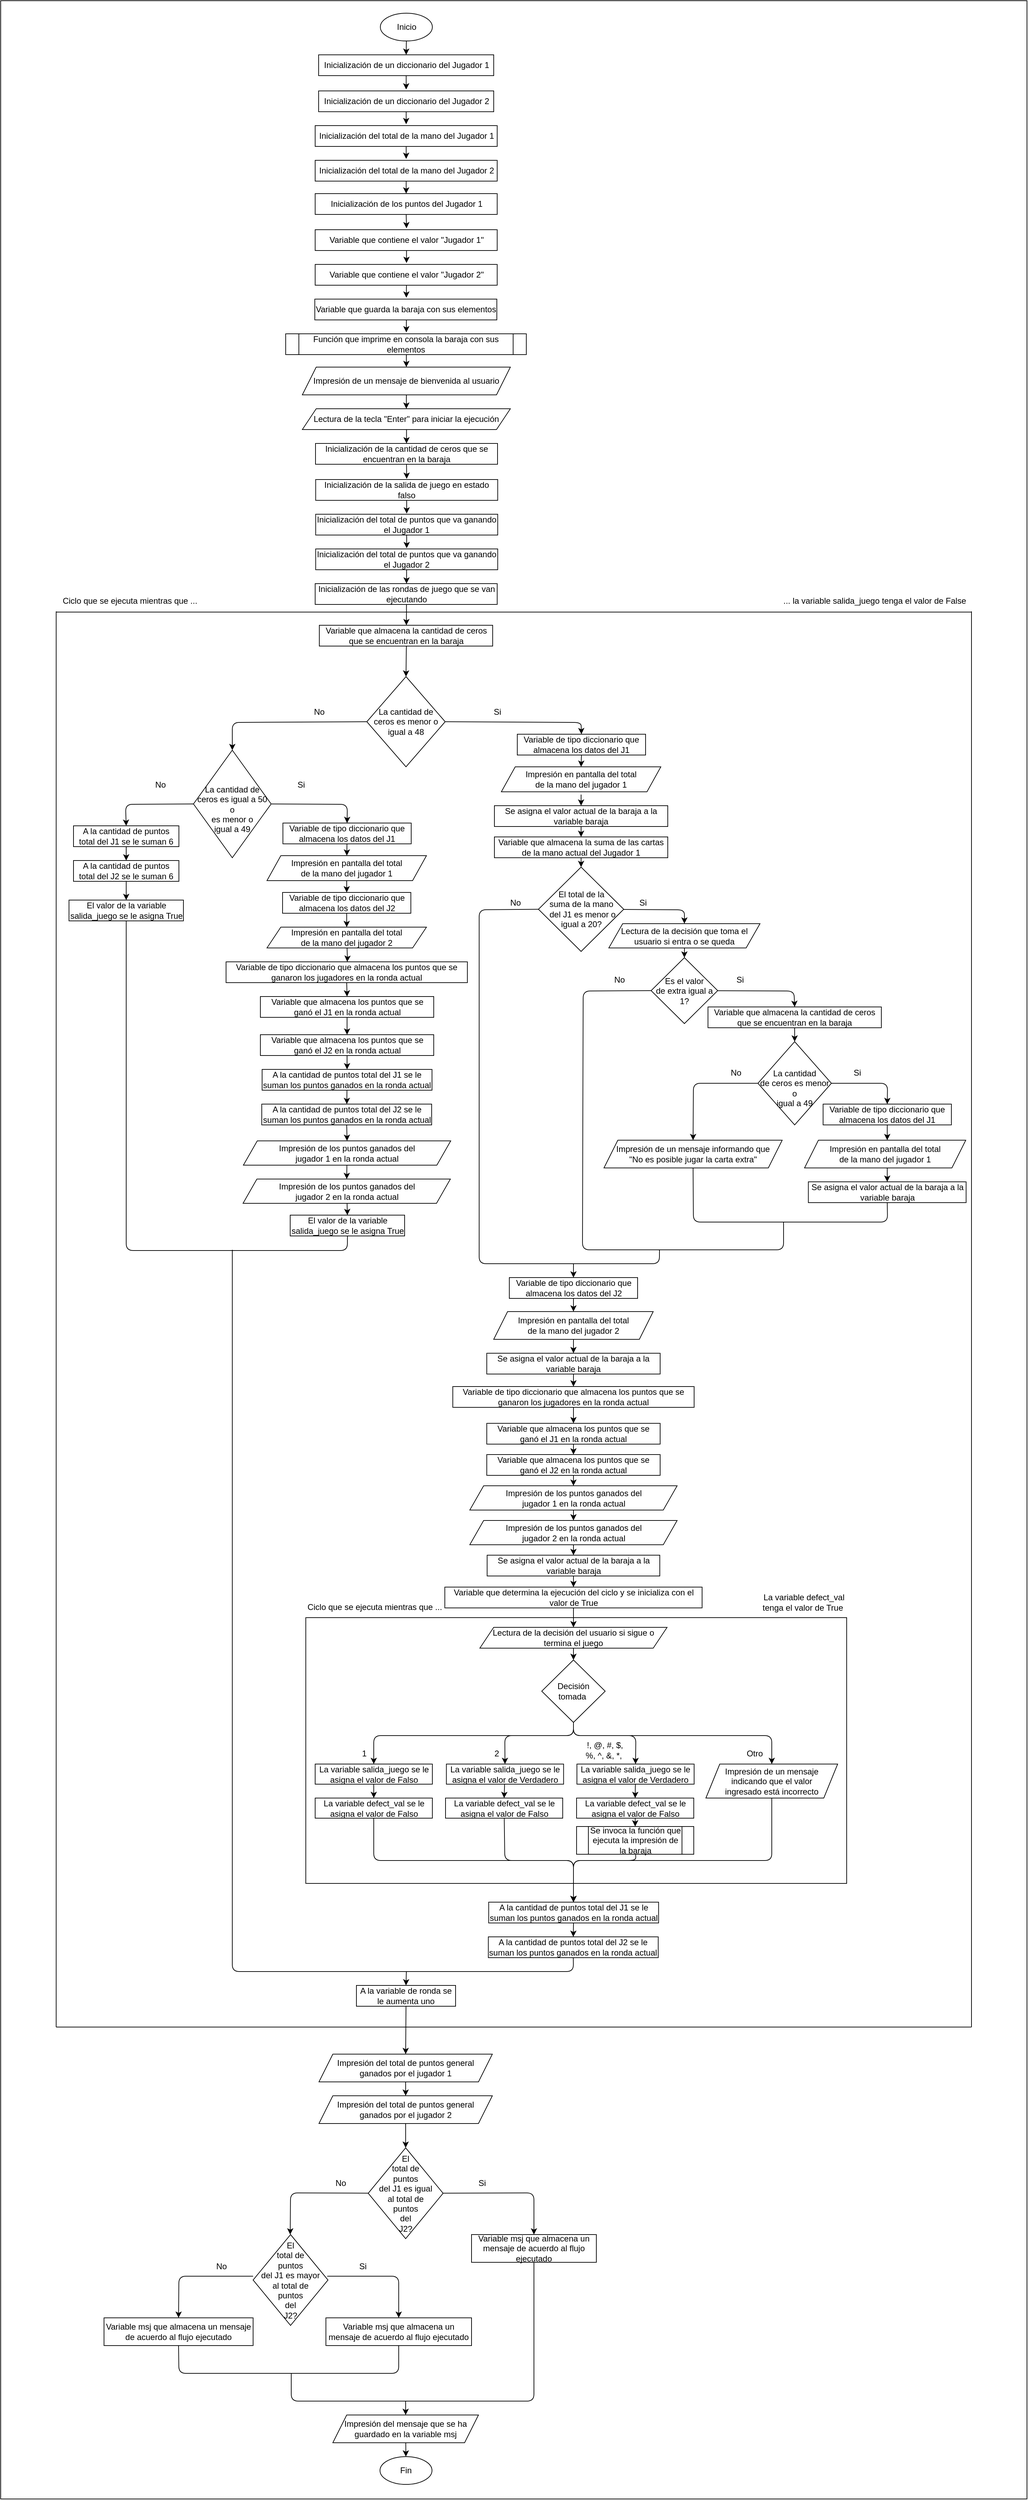 <mxfile>
    <diagram id="E4r_qdHWJr_CvD616AiM" name="Page-1">
        <mxGraphModel dx="2689" dy="861" grid="1" gridSize="10" guides="1" tooltips="1" connect="1" arrows="1" fold="1" page="1" pageScale="1" pageWidth="850" pageHeight="1100" math="0" shadow="0">
            <root>
                <mxCell id="0"/>
                <mxCell id="1" parent="0"/>
                <mxCell id="2" value="" style="rounded=0;whiteSpace=wrap;html=1;" vertex="1" parent="1">
                    <mxGeometry x="-160" y="160" width="1480" height="3600" as="geometry"/>
                </mxCell>
                <mxCell id="3" value="Inicio" style="ellipse;whiteSpace=wrap;html=1;" vertex="1" parent="1">
                    <mxGeometry x="387.5" y="178" width="75" height="40" as="geometry"/>
                </mxCell>
                <mxCell id="4" value="" style="rounded=0;whiteSpace=wrap;html=1;" vertex="1" parent="1">
                    <mxGeometry x="280" y="2490" width="780" height="383" as="geometry"/>
                </mxCell>
                <mxCell id="5" style="edgeStyle=none;html=1;entryX=0.5;entryY=0;entryDx=0;entryDy=0;exitX=0.5;exitY=1;exitDx=0;exitDy=0;" edge="1" parent="1" source="3" target="7">
                    <mxGeometry relative="1" as="geometry">
                        <mxPoint x="424.5" y="218" as="sourcePoint"/>
                    </mxGeometry>
                </mxCell>
                <mxCell id="6" value="" style="edgeStyle=none;html=1;" edge="1" parent="1" source="7">
                    <mxGeometry relative="1" as="geometry">
                        <mxPoint x="424.75" y="288" as="targetPoint"/>
                    </mxGeometry>
                </mxCell>
                <mxCell id="7" value="Inicialización de un diccionario del Jugador 1" style="whiteSpace=wrap;html=1;" vertex="1" parent="1">
                    <mxGeometry x="298.5" y="238" width="252.5" height="30" as="geometry"/>
                </mxCell>
                <mxCell id="9" style="edgeStyle=none;html=1;entryX=0.5;entryY=0;entryDx=0;entryDy=0;" edge="1" parent="1">
                    <mxGeometry relative="1" as="geometry">
                        <mxPoint x="424.75" y="318" as="sourcePoint"/>
                        <mxPoint x="424.75" y="338" as="targetPoint"/>
                    </mxGeometry>
                </mxCell>
                <mxCell id="11" value="" style="edgeStyle=none;html=1;" edge="1" parent="1">
                    <mxGeometry relative="1" as="geometry">
                        <mxPoint x="424.75" y="368" as="sourcePoint"/>
                        <mxPoint x="424.75" y="388" as="targetPoint"/>
                    </mxGeometry>
                </mxCell>
                <mxCell id="12" style="edgeStyle=none;html=1;entryX=0.5;entryY=0;entryDx=0;entryDy=0;" edge="1" parent="1">
                    <mxGeometry relative="1" as="geometry">
                        <mxPoint x="424.75" y="418" as="sourcePoint"/>
                        <mxPoint x="424.75" y="438" as="targetPoint"/>
                    </mxGeometry>
                </mxCell>
                <mxCell id="15" value="" style="edgeStyle=none;html=1;" edge="1" parent="1">
                    <mxGeometry relative="1" as="geometry">
                        <mxPoint x="425.25" y="518" as="sourcePoint"/>
                        <mxPoint x="425.25" y="538" as="targetPoint"/>
                    </mxGeometry>
                </mxCell>
                <mxCell id="17" style="edgeStyle=none;html=1;entryX=0.5;entryY=0;entryDx=0;entryDy=0;" edge="1" parent="1">
                    <mxGeometry relative="1" as="geometry">
                        <mxPoint x="425" y="588" as="targetPoint"/>
                        <mxPoint x="425.143" y="568" as="sourcePoint"/>
                    </mxGeometry>
                </mxCell>
                <mxCell id="19" style="edgeStyle=none;html=1;entryX=0.5;entryY=0;entryDx=0;entryDy=0;" edge="1" parent="1">
                    <mxGeometry relative="1" as="geometry">
                        <mxPoint x="425" y="618" as="sourcePoint"/>
                        <mxPoint x="425" y="638" as="targetPoint"/>
                    </mxGeometry>
                </mxCell>
                <mxCell id="21" style="edgeStyle=none;html=1;entryX=0.5;entryY=0;entryDx=0;entryDy=0;" edge="1" parent="1" target="24">
                    <mxGeometry relative="1" as="geometry">
                        <mxPoint x="425" y="668" as="sourcePoint"/>
                    </mxGeometry>
                </mxCell>
                <mxCell id="23" value="" style="edgeStyle=none;html=1;" edge="1" parent="1" source="24" target="25">
                    <mxGeometry relative="1" as="geometry"/>
                </mxCell>
                <mxCell id="24" value="Impresión de un mensaje de bienvenida al usuario" style="shape=parallelogram;perimeter=parallelogramPerimeter;whiteSpace=wrap;html=1;fixedSize=1;" vertex="1" parent="1">
                    <mxGeometry x="275" y="688" width="300" height="40" as="geometry"/>
                </mxCell>
                <mxCell id="25" value="Lectura de la tecla &quot;Enter&quot; para iniciar la ejecución" style="shape=parallelogram;perimeter=parallelogramPerimeter;whiteSpace=wrap;html=1;fixedSize=1;" vertex="1" parent="1">
                    <mxGeometry x="275" y="748" width="300" height="30" as="geometry"/>
                </mxCell>
                <mxCell id="28" value="" style="endArrow=none;html=1;" edge="1" parent="1">
                    <mxGeometry width="50" height="50" relative="1" as="geometry">
                        <mxPoint x="-80" y="1041" as="sourcePoint"/>
                        <mxPoint x="1240" y="1041" as="targetPoint"/>
                    </mxGeometry>
                </mxCell>
                <mxCell id="29" value="Ciclo que se ejecuta mientras que ..." style="text;html=1;align=center;verticalAlign=middle;resizable=0;points=[];autosize=1;strokeColor=none;fillColor=none;" vertex="1" parent="1">
                    <mxGeometry x="-84" y="1010" width="220" height="30" as="geometry"/>
                </mxCell>
                <mxCell id="30" value="... la variable salida_juego tenga el valor de False" style="text;html=1;align=center;verticalAlign=middle;resizable=0;points=[];autosize=1;strokeColor=none;fillColor=none;" vertex="1" parent="1">
                    <mxGeometry x="955" y="1010" width="290" height="30" as="geometry"/>
                </mxCell>
                <mxCell id="31" value="" style="edgeStyle=none;html=1;exitX=0.5;exitY=1;exitDx=0;exitDy=0;entryX=0.5;entryY=0;entryDx=0;entryDy=0;" edge="1" parent="1" source="216" target="217">
                    <mxGeometry relative="1" as="geometry">
                        <mxPoint x="677" y="1247" as="sourcePoint"/>
                        <mxPoint x="677" y="1264" as="targetPoint"/>
                    </mxGeometry>
                </mxCell>
                <mxCell id="33" value="" style="edgeStyle=none;html=1;" edge="1" parent="1" target="36">
                    <mxGeometry relative="1" as="geometry">
                        <mxPoint x="677" y="1304" as="sourcePoint"/>
                    </mxGeometry>
                </mxCell>
                <mxCell id="35" value="" style="edgeStyle=none;html=1;" edge="1" parent="1" source="36" target="38">
                    <mxGeometry relative="1" as="geometry"/>
                </mxCell>
                <mxCell id="36" value="Se asigna el valor actual de la baraja a la variable baraja" style="whiteSpace=wrap;html=1;" vertex="1" parent="1">
                    <mxGeometry x="552" y="1320" width="250" height="30" as="geometry"/>
                </mxCell>
                <mxCell id="37" value="" style="edgeStyle=none;html=1;" edge="1" parent="1" source="38" target="40">
                    <mxGeometry relative="1" as="geometry"/>
                </mxCell>
                <mxCell id="38" value="Variable que almacena la suma de las cartas de la mano actual del Jugador 1" style="whiteSpace=wrap;html=1;" vertex="1" parent="1">
                    <mxGeometry x="552" y="1365" width="250" height="30" as="geometry"/>
                </mxCell>
                <mxCell id="39" style="edgeStyle=none;html=1;entryX=0.5;entryY=0;entryDx=0;entryDy=0;" edge="1" parent="1" source="40" target="42">
                    <mxGeometry relative="1" as="geometry">
                        <mxPoint x="793" y="1495" as="targetPoint"/>
                        <Array as="points">
                            <mxPoint x="826" y="1470"/>
                        </Array>
                    </mxGeometry>
                </mxCell>
                <mxCell id="40" value="El total de la &lt;br&gt;suma de la mano&lt;br&gt;&amp;nbsp;del J1 es menor o igual a 20?" style="rhombus;whiteSpace=wrap;html=1;" vertex="1" parent="1">
                    <mxGeometry x="615.5" y="1408.5" width="123" height="121.5" as="geometry"/>
                </mxCell>
                <mxCell id="41" style="edgeStyle=none;html=1;entryX=0.5;entryY=0;entryDx=0;entryDy=0;" edge="1" parent="1" source="42" target="44">
                    <mxGeometry relative="1" as="geometry"/>
                </mxCell>
                <mxCell id="42" value="Lectura de la decisión que toma el usuario si entra o se queda" style="shape=parallelogram;perimeter=parallelogramPerimeter;whiteSpace=wrap;html=1;fixedSize=1;" vertex="1" parent="1">
                    <mxGeometry x="717" y="1490" width="218" height="35" as="geometry"/>
                </mxCell>
                <mxCell id="43" style="edgeStyle=none;html=1;entryX=0.5;entryY=0;entryDx=0;entryDy=0;" edge="1" parent="1" source="44" target="218">
                    <mxGeometry relative="1" as="geometry">
                        <mxPoint x="964" y="1616" as="targetPoint"/>
                        <Array as="points">
                            <mxPoint x="984" y="1587"/>
                        </Array>
                    </mxGeometry>
                </mxCell>
                <mxCell id="44" value="Es el valor &lt;br&gt;de extra igual a 1?" style="rhombus;whiteSpace=wrap;html=1;" vertex="1" parent="1">
                    <mxGeometry x="778" y="1539" width="96" height="95" as="geometry"/>
                </mxCell>
                <mxCell id="45" value="" style="edgeStyle=none;html=1;" edge="1" parent="1">
                    <mxGeometry relative="1" as="geometry">
                        <mxPoint x="666" y="1980" as="sourcePoint"/>
                        <mxPoint x="666" y="2000" as="targetPoint"/>
                    </mxGeometry>
                </mxCell>
                <mxCell id="46" value="" style="edgeStyle=none;html=1;" edge="1" parent="1" target="49">
                    <mxGeometry relative="1" as="geometry">
                        <mxPoint x="666" y="2030" as="sourcePoint"/>
                        <Array as="points">
                            <mxPoint x="666" y="2040"/>
                        </Array>
                    </mxGeometry>
                </mxCell>
                <mxCell id="48" value="" style="edgeStyle=none;html=1;" edge="1" parent="1" source="49" target="51">
                    <mxGeometry relative="1" as="geometry"/>
                </mxCell>
                <mxCell id="49" value="Impresión en pantalla del total&lt;br&gt;de la mano del jugador 2" style="shape=parallelogram;perimeter=parallelogramPerimeter;whiteSpace=wrap;html=1;fixedSize=1;" vertex="1" parent="1">
                    <mxGeometry x="551" y="2049" width="230" height="40" as="geometry"/>
                </mxCell>
                <mxCell id="50" style="edgeStyle=none;html=1;entryX=0.5;entryY=0;entryDx=0;entryDy=0;" edge="1" parent="1" source="51" target="220">
                    <mxGeometry relative="1" as="geometry">
                        <mxPoint x="666" y="2155" as="targetPoint"/>
                        <Array as="points">
                            <mxPoint x="666" y="2150"/>
                        </Array>
                    </mxGeometry>
                </mxCell>
                <mxCell id="51" value="Se asigna el valor actual de la baraja a la variable baraja" style="whiteSpace=wrap;html=1;" vertex="1" parent="1">
                    <mxGeometry x="541" y="2109" width="250" height="30" as="geometry"/>
                </mxCell>
                <mxCell id="52" style="edgeStyle=none;html=1;entryX=0.5;entryY=0;entryDx=0;entryDy=0;exitX=0.5;exitY=1;exitDx=0;exitDy=0;" edge="1" parent="1">
                    <mxGeometry relative="1" as="geometry">
                        <mxPoint x="424.75" y="468" as="sourcePoint"/>
                        <mxPoint x="425.25" y="488" as="targetPoint"/>
                    </mxGeometry>
                </mxCell>
                <mxCell id="53" style="edgeStyle=none;html=1;entryX=0.5;entryY=0;entryDx=0;entryDy=0;" edge="1" parent="1">
                    <mxGeometry relative="1" as="geometry">
                        <mxPoint x="425.396" y="979" as="sourcePoint"/>
                        <mxPoint x="425.25" y="1000" as="targetPoint"/>
                    </mxGeometry>
                </mxCell>
                <mxCell id="55" value="" style="edgeStyle=none;html=1;entryX=0.5;entryY=0;entryDx=0;entryDy=0;" edge="1" parent="1">
                    <mxGeometry relative="1" as="geometry">
                        <mxPoint x="425.25" y="778" as="sourcePoint"/>
                        <mxPoint x="425.25" y="798" as="targetPoint"/>
                    </mxGeometry>
                </mxCell>
                <mxCell id="56" style="edgeStyle=none;html=1;entryX=0.5;entryY=0;entryDx=0;entryDy=0;exitX=0.5;exitY=1;exitDx=0;exitDy=0;" edge="1" parent="1">
                    <mxGeometry relative="1" as="geometry">
                        <mxPoint x="425.5" y="879" as="sourcePoint"/>
                        <mxPoint x="425.5" y="899" as="targetPoint"/>
                    </mxGeometry>
                </mxCell>
                <mxCell id="58" style="edgeStyle=none;html=1;entryX=0.5;entryY=0;entryDx=0;entryDy=0;" edge="1" parent="1">
                    <mxGeometry relative="1" as="geometry">
                        <mxPoint x="425.5" y="929" as="sourcePoint"/>
                        <mxPoint x="425.5" y="949" as="targetPoint"/>
                    </mxGeometry>
                </mxCell>
                <mxCell id="60" value="" style="edgeStyle=none;html=1;exitX=0.5;exitY=1;exitDx=0;exitDy=0;entryX=0.5;entryY=0;entryDx=0;entryDy=0;" edge="1" parent="1">
                    <mxGeometry relative="1" as="geometry">
                        <mxPoint x="425.25" y="828" as="sourcePoint"/>
                        <mxPoint x="425.5" y="849" as="targetPoint"/>
                    </mxGeometry>
                </mxCell>
                <mxCell id="62" style="edgeStyle=none;html=1;entryX=0.5;entryY=0;entryDx=0;entryDy=0;" edge="1" parent="1" source="63" target="68">
                    <mxGeometry relative="1" as="geometry"/>
                </mxCell>
                <mxCell id="63" value="Lectura de la decisión del usuario si sigue o termina el juego" style="shape=parallelogram;perimeter=parallelogramPerimeter;whiteSpace=wrap;html=1;fixedSize=1;" vertex="1" parent="1">
                    <mxGeometry x="531" y="2504" width="270" height="30" as="geometry"/>
                </mxCell>
                <mxCell id="64" style="edgeStyle=none;html=1;exitX=0.5;exitY=1;exitDx=0;exitDy=0;" edge="1" parent="1" source="68" target="173">
                    <mxGeometry relative="1" as="geometry">
                        <mxPoint x="390" y="2660" as="targetPoint"/>
                        <Array as="points">
                            <mxPoint x="666" y="2660"/>
                            <mxPoint x="378" y="2660"/>
                        </Array>
                    </mxGeometry>
                </mxCell>
                <mxCell id="65" style="edgeStyle=none;html=1;entryX=0.5;entryY=0;entryDx=0;entryDy=0;" edge="1" parent="1" source="68" target="176">
                    <mxGeometry relative="1" as="geometry">
                        <mxPoint x="666" y="2680" as="targetPoint"/>
                        <Array as="points">
                            <mxPoint x="666" y="2660"/>
                            <mxPoint x="567" y="2660"/>
                        </Array>
                    </mxGeometry>
                </mxCell>
                <mxCell id="66" style="edgeStyle=none;html=1;entryX=0.5;entryY=0;entryDx=0;entryDy=0;" edge="1" parent="1" source="68" target="178">
                    <mxGeometry relative="1" as="geometry">
                        <Array as="points">
                            <mxPoint x="666" y="2660"/>
                            <mxPoint x="756" y="2660"/>
                        </Array>
                    </mxGeometry>
                </mxCell>
                <mxCell id="67" style="edgeStyle=none;html=1;entryX=0.5;entryY=0;entryDx=0;entryDy=0;" edge="1" parent="1" source="68" target="192">
                    <mxGeometry relative="1" as="geometry">
                        <mxPoint x="954.5" y="2701" as="targetPoint"/>
                        <Array as="points">
                            <mxPoint x="666" y="2660"/>
                            <mxPoint x="952" y="2660"/>
                        </Array>
                    </mxGeometry>
                </mxCell>
                <mxCell id="68" value="Decisión tomada&amp;nbsp;" style="rhombus;whiteSpace=wrap;html=1;" vertex="1" parent="1">
                    <mxGeometry x="620.25" y="2551" width="91.5" height="90" as="geometry"/>
                </mxCell>
                <mxCell id="69" value="" style="endArrow=none;html=1;exitX=-0.033;exitY=0.828;exitDx=0;exitDy=0;exitPerimeter=0;" edge="1" parent="1">
                    <mxGeometry width="50" height="50" relative="1" as="geometry">
                        <mxPoint x="-80" y="1040" as="sourcePoint"/>
                        <mxPoint x="-80" y="3080" as="targetPoint"/>
                    </mxGeometry>
                </mxCell>
                <mxCell id="70" value="" style="endArrow=none;html=1;" edge="1" parent="1">
                    <mxGeometry width="50" height="50" relative="1" as="geometry">
                        <mxPoint x="1240" y="1040" as="sourcePoint"/>
                        <mxPoint x="1240" y="3080" as="targetPoint"/>
                    </mxGeometry>
                </mxCell>
                <mxCell id="71" value="" style="endArrow=none;html=1;" edge="1" parent="1">
                    <mxGeometry width="50" height="50" relative="1" as="geometry">
                        <mxPoint x="-80" y="3080" as="sourcePoint"/>
                        <mxPoint x="1240" y="3080" as="targetPoint"/>
                    </mxGeometry>
                </mxCell>
                <mxCell id="72" style="edgeStyle=none;html=1;entryX=0.5;entryY=0;entryDx=0;entryDy=0;exitX=0;exitY=0.5;exitDx=0;exitDy=0;" edge="1" parent="1" source="213" target="214">
                    <mxGeometry relative="1" as="geometry">
                        <mxPoint x="174" y="1241" as="targetPoint"/>
                        <Array as="points">
                            <mxPoint x="174" y="1200"/>
                        </Array>
                        <mxPoint x="384" y="1173" as="sourcePoint"/>
                    </mxGeometry>
                </mxCell>
                <mxCell id="73" style="edgeStyle=none;html=1;entryX=0.5;entryY=0;entryDx=0;entryDy=0;exitX=1;exitY=0.5;exitDx=0;exitDy=0;" edge="1" parent="1" source="213" target="216">
                    <mxGeometry relative="1" as="geometry">
                        <Array as="points">
                            <mxPoint x="677" y="1200"/>
                        </Array>
                        <mxPoint x="466" y="1173" as="sourcePoint"/>
                        <mxPoint x="677" y="1217" as="targetPoint"/>
                    </mxGeometry>
                </mxCell>
                <mxCell id="75" style="edgeStyle=none;html=1;entryX=0.5;entryY=0;entryDx=0;entryDy=0;exitX=1;exitY=0.5;exitDx=0;exitDy=0;" edge="1" parent="1" source="214" target="79">
                    <mxGeometry relative="1" as="geometry">
                        <Array as="points">
                            <mxPoint x="340" y="1318"/>
                        </Array>
                        <mxPoint x="230" y="1306" as="sourcePoint"/>
                    </mxGeometry>
                </mxCell>
                <mxCell id="76" style="edgeStyle=none;html=1;entryX=0.5;entryY=0;entryDx=0;entryDy=0;exitX=0;exitY=0.5;exitDx=0;exitDy=0;" edge="1" parent="1" source="214" target="112">
                    <mxGeometry relative="1" as="geometry">
                        <Array as="points">
                            <mxPoint x="20" y="1318"/>
                        </Array>
                        <mxPoint x="118" y="1306" as="sourcePoint"/>
                    </mxGeometry>
                </mxCell>
                <mxCell id="78" value="" style="edgeStyle=none;html=1;" edge="1" parent="1" source="79" target="160">
                    <mxGeometry relative="1" as="geometry"/>
                </mxCell>
                <mxCell id="79" value="Variable de tipo diccionario que almacena los datos del J1" style="whiteSpace=wrap;html=1;" vertex="1" parent="1">
                    <mxGeometry x="247" y="1345" width="185" height="30" as="geometry"/>
                </mxCell>
                <mxCell id="80" style="edgeStyle=none;html=1;entryX=0.5;entryY=0;entryDx=0;entryDy=0;" edge="1" parent="1" source="81" target="162">
                    <mxGeometry relative="1" as="geometry"/>
                </mxCell>
                <mxCell id="81" value="Variable de tipo diccionario que almacena los datos del J2" style="whiteSpace=wrap;html=1;" vertex="1" parent="1">
                    <mxGeometry x="246.5" y="1445" width="185" height="30" as="geometry"/>
                </mxCell>
                <mxCell id="82" style="edgeStyle=none;html=1;entryX=0.5;entryY=0;entryDx=0;entryDy=0;" edge="1" parent="1" target="213">
                    <mxGeometry relative="1" as="geometry">
                        <mxPoint x="425" y="1090" as="sourcePoint"/>
                        <mxPoint x="425" y="1133" as="targetPoint"/>
                    </mxGeometry>
                </mxCell>
                <mxCell id="86" style="edgeStyle=none;html=1;entryX=0.5;entryY=0;entryDx=0;entryDy=0;" edge="1" parent="1" source="87" target="89">
                    <mxGeometry relative="1" as="geometry"/>
                </mxCell>
                <mxCell id="87" value="Variable que almacena los puntos que se ganó el J1 en la ronda actual" style="whiteSpace=wrap;html=1;" vertex="1" parent="1">
                    <mxGeometry x="541" y="2210" width="250" height="30" as="geometry"/>
                </mxCell>
                <mxCell id="88" value="" style="edgeStyle=none;html=1;" edge="1" parent="1" source="89" target="91">
                    <mxGeometry relative="1" as="geometry"/>
                </mxCell>
                <mxCell id="89" value="Variable que almacena los puntos que se ganó el J2 en la ronda actual" style="whiteSpace=wrap;html=1;" vertex="1" parent="1">
                    <mxGeometry x="541" y="2255" width="250" height="30" as="geometry"/>
                </mxCell>
                <mxCell id="90" style="edgeStyle=none;html=1;entryX=0.5;entryY=0;entryDx=0;entryDy=0;" edge="1" parent="1" source="91" target="158">
                    <mxGeometry relative="1" as="geometry">
                        <mxPoint x="666" y="2350" as="targetPoint"/>
                    </mxGeometry>
                </mxCell>
                <mxCell id="91" value="Impresión de los puntos ganados del&lt;br&gt;jugador 1 en la ronda actual" style="shape=parallelogram;perimeter=parallelogramPerimeter;whiteSpace=wrap;html=1;fixedSize=1;" vertex="1" parent="1">
                    <mxGeometry x="516.5" y="2300" width="299" height="35" as="geometry"/>
                </mxCell>
                <mxCell id="92" style="edgeStyle=none;html=1;" edge="1" parent="1" target="94">
                    <mxGeometry relative="1" as="geometry">
                        <Array as="points">
                            <mxPoint x="666" y="2940"/>
                        </Array>
                        <mxPoint x="666" y="2930" as="sourcePoint"/>
                    </mxGeometry>
                </mxCell>
                <mxCell id="95" style="edgeStyle=none;html=1;entryX=0.5;entryY=0;entryDx=0;entryDy=0;exitX=0.5;exitY=1;exitDx=0;exitDy=0;" edge="1" parent="1" source="96" target="98">
                    <mxGeometry relative="1" as="geometry">
                        <mxPoint x="327" y="1567" as="sourcePoint"/>
                    </mxGeometry>
                </mxCell>
                <mxCell id="96" value="Variable de tipo diccionario que almacena los puntos que se ganaron los jugadores en la ronda actual" style="whiteSpace=wrap;html=1;" vertex="1" parent="1">
                    <mxGeometry x="165" y="1545" width="348" height="30" as="geometry"/>
                </mxCell>
                <mxCell id="97" style="edgeStyle=none;html=1;entryX=0.5;entryY=0;entryDx=0;entryDy=0;" edge="1" parent="1" source="98" target="100">
                    <mxGeometry relative="1" as="geometry"/>
                </mxCell>
                <mxCell id="98" value="Variable que almacena los puntos que se ganó el J1 en la ronda actual" style="whiteSpace=wrap;html=1;" vertex="1" parent="1">
                    <mxGeometry x="214.5" y="1595" width="250" height="30" as="geometry"/>
                </mxCell>
                <mxCell id="99" value="" style="edgeStyle=none;html=1;entryX=0.5;entryY=0;entryDx=0;entryDy=0;" edge="1" parent="1" source="100" target="102">
                    <mxGeometry relative="1" as="geometry">
                        <mxPoint x="327.013" y="1697" as="targetPoint"/>
                    </mxGeometry>
                </mxCell>
                <mxCell id="100" value="Variable que almacena los puntos que se ganó el J2 en la ronda actual" style="whiteSpace=wrap;html=1;" vertex="1" parent="1">
                    <mxGeometry x="214.5" y="1650" width="250" height="30" as="geometry"/>
                </mxCell>
                <mxCell id="101" style="edgeStyle=none;html=1;" edge="1" parent="1" source="102">
                    <mxGeometry relative="1" as="geometry">
                        <mxPoint x="339.15" y="1750" as="targetPoint"/>
                    </mxGeometry>
                </mxCell>
                <mxCell id="102" value="A la cantidad de puntos total del J1 se le suman los puntos ganados en la ronda actual" style="whiteSpace=wrap;html=1;" vertex="1" parent="1">
                    <mxGeometry x="217" y="1700" width="245" height="30" as="geometry"/>
                </mxCell>
                <mxCell id="103" style="edgeStyle=none;html=1;entryX=0.5;entryY=0;entryDx=0;entryDy=0;exitX=0.5;exitY=1;exitDx=0;exitDy=0;" edge="1" parent="1" source="224" target="165">
                    <mxGeometry relative="1" as="geometry">
                        <mxPoint x="339.197" y="1780" as="sourcePoint"/>
                    </mxGeometry>
                </mxCell>
                <mxCell id="105" value="Si" style="text;html=1;align=center;verticalAlign=middle;resizable=0;points=[];autosize=1;strokeColor=none;fillColor=none;" vertex="1" parent="1">
                    <mxGeometry x="541" y="1170" width="30" height="30" as="geometry"/>
                </mxCell>
                <mxCell id="106" value="No" style="text;html=1;align=center;verticalAlign=middle;resizable=0;points=[];autosize=1;strokeColor=none;fillColor=none;" vertex="1" parent="1">
                    <mxGeometry x="279" y="1170" width="40" height="30" as="geometry"/>
                </mxCell>
                <mxCell id="107" value="Si" style="text;html=1;align=center;verticalAlign=middle;resizable=0;points=[];autosize=1;strokeColor=none;fillColor=none;" vertex="1" parent="1">
                    <mxGeometry x="751" y="1445" width="30" height="30" as="geometry"/>
                </mxCell>
                <mxCell id="108" value="No" style="text;html=1;align=center;verticalAlign=middle;resizable=0;points=[];autosize=1;strokeColor=none;fillColor=none;" vertex="1" parent="1">
                    <mxGeometry x="562" y="1445" width="40" height="30" as="geometry"/>
                </mxCell>
                <mxCell id="109" value="Si" style="text;html=1;align=center;verticalAlign=middle;resizable=0;points=[];autosize=1;strokeColor=none;fillColor=none;" vertex="1" parent="1">
                    <mxGeometry x="891" y="1556" width="30" height="30" as="geometry"/>
                </mxCell>
                <mxCell id="110" value="No" style="text;html=1;align=center;verticalAlign=middle;resizable=0;points=[];autosize=1;strokeColor=none;fillColor=none;" vertex="1" parent="1">
                    <mxGeometry x="711.75" y="1556" width="40" height="30" as="geometry"/>
                </mxCell>
                <mxCell id="111" style="edgeStyle=none;html=1;" edge="1" parent="1" source="112" target="114">
                    <mxGeometry relative="1" as="geometry"/>
                </mxCell>
                <mxCell id="112" value="A la cantidad de puntos total del J1 se le suman 6" style="whiteSpace=wrap;html=1;" vertex="1" parent="1">
                    <mxGeometry x="-55" y="1349" width="152" height="30" as="geometry"/>
                </mxCell>
                <mxCell id="113" value="" style="edgeStyle=none;html=1;" edge="1" parent="1" source="114" target="130">
                    <mxGeometry relative="1" as="geometry"/>
                </mxCell>
                <mxCell id="114" value="A la cantidad de puntos total del J2 se le suman 6" style="whiteSpace=wrap;html=1;" vertex="1" parent="1">
                    <mxGeometry x="-55" y="1399" width="152" height="30" as="geometry"/>
                </mxCell>
                <mxCell id="115" style="edgeStyle=none;html=1;entryX=0.5;entryY=0;entryDx=0;entryDy=0;" edge="1" parent="1" source="116">
                    <mxGeometry relative="1" as="geometry">
                        <mxPoint x="1118.5" y="1802" as="targetPoint"/>
                    </mxGeometry>
                </mxCell>
                <mxCell id="116" value="Variable de tipo diccionario que almacena los datos del J1" style="whiteSpace=wrap;html=1;" vertex="1" parent="1">
                    <mxGeometry x="1026" y="1750" width="185" height="30" as="geometry"/>
                </mxCell>
                <mxCell id="117" style="edgeStyle=none;html=1;entryX=0.5;entryY=0;entryDx=0;entryDy=0;" edge="1" parent="1" target="119">
                    <mxGeometry relative="1" as="geometry">
                        <mxPoint x="1118.5" y="1842" as="sourcePoint"/>
                    </mxGeometry>
                </mxCell>
                <mxCell id="118" value="Impresión en pantalla del total&lt;br&gt;de la mano del jugador 1" style="shape=parallelogram;perimeter=parallelogramPerimeter;whiteSpace=wrap;html=1;fixedSize=1;" vertex="1" parent="1">
                    <mxGeometry x="999.25" y="1802" width="232.5" height="40" as="geometry"/>
                </mxCell>
                <mxCell id="119" value="Se asigna el valor actual de la baraja a la variable baraja" style="whiteSpace=wrap;html=1;" vertex="1" parent="1">
                    <mxGeometry x="1004.75" y="1862" width="227.5" height="30" as="geometry"/>
                </mxCell>
                <mxCell id="120" style="edgeStyle=none;html=1;exitX=0.5;exitY=1;exitDx=0;exitDy=0;" edge="1" parent="1" source="218" target="124">
                    <mxGeometry relative="1" as="geometry">
                        <mxPoint x="975" y="1650" as="sourcePoint"/>
                    </mxGeometry>
                </mxCell>
                <mxCell id="122" style="edgeStyle=none;html=1;entryX=0.5;entryY=0;entryDx=0;entryDy=0;" edge="1" parent="1" source="124" target="116">
                    <mxGeometry relative="1" as="geometry">
                        <Array as="points">
                            <mxPoint x="1119" y="1720"/>
                        </Array>
                    </mxGeometry>
                </mxCell>
                <mxCell id="123" style="edgeStyle=none;html=1;entryX=0.5;entryY=0;entryDx=0;entryDy=0;" edge="1" parent="1" source="124" target="125">
                    <mxGeometry relative="1" as="geometry">
                        <Array as="points">
                            <mxPoint x="839" y="1720"/>
                        </Array>
                    </mxGeometry>
                </mxCell>
                <mxCell id="124" value="&lt;br&gt;La cantidad &lt;br&gt;de ceros es menor o&lt;br&gt;igual&amp;nbsp;a 49" style="rhombus;whiteSpace=wrap;html=1;" vertex="1" parent="1">
                    <mxGeometry x="932" y="1660" width="106" height="120" as="geometry"/>
                </mxCell>
                <mxCell id="125" value="Impresión de un mensaje informando que&lt;br&gt;&quot;No es posible jugar la carta extra&quot;" style="shape=parallelogram;perimeter=parallelogramPerimeter;whiteSpace=wrap;html=1;fixedSize=1;" vertex="1" parent="1">
                    <mxGeometry x="710" y="1802" width="257" height="40" as="geometry"/>
                </mxCell>
                <mxCell id="126" value="" style="endArrow=none;html=1;exitX=0.5;exitY=1;exitDx=0;exitDy=0;entryX=0.5;entryY=1;entryDx=0;entryDy=0;" edge="1" parent="1" source="125" target="119">
                    <mxGeometry width="50" height="50" relative="1" as="geometry">
                        <mxPoint x="960" y="1944" as="sourcePoint"/>
                        <mxPoint x="1010" y="1894" as="targetPoint"/>
                        <Array as="points">
                            <mxPoint x="839" y="1920"/>
                            <mxPoint x="1119" y="1920"/>
                        </Array>
                    </mxGeometry>
                </mxCell>
                <mxCell id="127" value="" style="endArrow=none;html=1;entryX=0;entryY=0.5;entryDx=0;entryDy=0;" edge="1" parent="1" target="44">
                    <mxGeometry width="50" height="50" relative="1" as="geometry">
                        <mxPoint x="969" y="1920" as="sourcePoint"/>
                        <mxPoint x="759" y="1800" as="targetPoint"/>
                        <Array as="points">
                            <mxPoint x="969" y="1960"/>
                            <mxPoint x="679" y="1960"/>
                            <mxPoint x="680" y="1587"/>
                        </Array>
                    </mxGeometry>
                </mxCell>
                <mxCell id="128" value="" style="endArrow=none;html=1;entryX=0;entryY=0.5;entryDx=0;entryDy=0;" edge="1" parent="1" target="40">
                    <mxGeometry width="50" height="50" relative="1" as="geometry">
                        <mxPoint x="790" y="1960" as="sourcePoint"/>
                        <mxPoint x="639" y="1456" as="targetPoint"/>
                        <Array as="points">
                            <mxPoint x="790" y="1980"/>
                            <mxPoint x="530" y="1980"/>
                            <mxPoint x="530" y="1470"/>
                        </Array>
                    </mxGeometry>
                </mxCell>
                <mxCell id="129" value="" style="endArrow=none;html=1;entryX=0.5;entryY=1;entryDx=0;entryDy=0;exitX=0.5;exitY=1;exitDx=0;exitDy=0;" edge="1" parent="1" source="215" target="130">
                    <mxGeometry width="50" height="50" relative="1" as="geometry">
                        <mxPoint x="339" y="1940" as="sourcePoint"/>
                        <mxPoint x="42" y="1401" as="targetPoint"/>
                        <Array as="points">
                            <mxPoint x="340" y="1961"/>
                            <mxPoint x="21" y="1961"/>
                        </Array>
                    </mxGeometry>
                </mxCell>
                <mxCell id="130" value="El valor de la variable salida_juego se le asigna True" style="whiteSpace=wrap;html=1;" vertex="1" parent="1">
                    <mxGeometry x="-61.5" y="1456" width="165" height="30" as="geometry"/>
                </mxCell>
                <mxCell id="131" value="" style="endArrow=classic;html=1;entryX=0.5;entryY=0;entryDx=0;entryDy=0;exitX=0.5;exitY=1;exitDx=0;exitDy=0;" edge="1" parent="1" source="170" target="137">
                    <mxGeometry width="50" height="50" relative="1" as="geometry">
                        <mxPoint x="424" y="3020" as="sourcePoint"/>
                        <mxPoint x="424" y="3100" as="targetPoint"/>
                    </mxGeometry>
                </mxCell>
                <mxCell id="132" value="Si" style="text;html=1;align=center;verticalAlign=middle;resizable=0;points=[];autosize=1;strokeColor=none;fillColor=none;" vertex="1" parent="1">
                    <mxGeometry x="258" y="1275" width="30" height="30" as="geometry"/>
                </mxCell>
                <mxCell id="133" value="No" style="text;html=1;align=center;verticalAlign=middle;resizable=0;points=[];autosize=1;strokeColor=none;fillColor=none;" vertex="1" parent="1">
                    <mxGeometry x="50" y="1275" width="40" height="30" as="geometry"/>
                </mxCell>
                <mxCell id="134" value="Si" style="text;html=1;align=center;verticalAlign=middle;resizable=0;points=[];autosize=1;strokeColor=none;fillColor=none;" vertex="1" parent="1">
                    <mxGeometry x="1060" y="1690" width="30" height="30" as="geometry"/>
                </mxCell>
                <mxCell id="135" value="No" style="text;html=1;align=center;verticalAlign=middle;resizable=0;points=[];autosize=1;strokeColor=none;fillColor=none;" vertex="1" parent="1">
                    <mxGeometry x="880" y="1690" width="40" height="30" as="geometry"/>
                </mxCell>
                <mxCell id="136" value="" style="edgeStyle=none;html=1;" edge="1" parent="1" source="137" target="139">
                    <mxGeometry relative="1" as="geometry"/>
                </mxCell>
                <mxCell id="137" value="Impresión del total de puntos general &lt;br&gt;ganados por el jugador 1" style="shape=parallelogram;perimeter=parallelogramPerimeter;whiteSpace=wrap;html=1;fixedSize=1;" vertex="1" parent="1">
                    <mxGeometry x="299" y="3119" width="250" height="40" as="geometry"/>
                </mxCell>
                <mxCell id="138" value="" style="edgeStyle=none;html=1;" edge="1" parent="1" source="139" target="142">
                    <mxGeometry relative="1" as="geometry"/>
                </mxCell>
                <mxCell id="139" value="Impresión del total de puntos general&lt;br&gt;ganados por el jugador 2" style="shape=parallelogram;perimeter=parallelogramPerimeter;whiteSpace=wrap;html=1;fixedSize=1;" vertex="1" parent="1">
                    <mxGeometry x="299" y="3179" width="250" height="40" as="geometry"/>
                </mxCell>
                <mxCell id="140" style="edgeStyle=none;html=1;entryX=0.5;entryY=0;entryDx=0;entryDy=0;" edge="1" parent="1" source="142" target="143">
                    <mxGeometry relative="1" as="geometry">
                        <Array as="points">
                            <mxPoint x="609" y="3319"/>
                        </Array>
                    </mxGeometry>
                </mxCell>
                <mxCell id="141" style="edgeStyle=none;html=1;entryX=0.5;entryY=0;entryDx=0;entryDy=0;" edge="1" parent="1" source="142">
                    <mxGeometry relative="1" as="geometry">
                        <Array as="points">
                            <mxPoint x="258" y="3319"/>
                        </Array>
                        <mxPoint x="257.5" y="3379" as="targetPoint"/>
                    </mxGeometry>
                </mxCell>
                <mxCell id="142" value="El &lt;br&gt;total de &lt;br&gt;puntos &lt;br&gt;del J1 es igual &lt;br&gt;al total de &lt;br&gt;puntos &lt;br&gt;del &lt;br&gt;J2?" style="rhombus;whiteSpace=wrap;html=1;" vertex="1" parent="1">
                    <mxGeometry x="370" y="3254" width="108" height="131" as="geometry"/>
                </mxCell>
                <mxCell id="143" value="Variable msj que almacena un mensaje de acuerdo al flujo ejecutado" style="whiteSpace=wrap;html=1;" vertex="1" parent="1">
                    <mxGeometry x="519" y="3379" width="180" height="40" as="geometry"/>
                </mxCell>
                <mxCell id="144" style="edgeStyle=none;html=1;entryX=0.5;entryY=0;entryDx=0;entryDy=0;" edge="1" parent="1" target="147">
                    <mxGeometry relative="1" as="geometry">
                        <Array as="points">
                            <mxPoint x="414" y="3439"/>
                        </Array>
                        <mxPoint x="311" y="3439" as="sourcePoint"/>
                    </mxGeometry>
                </mxCell>
                <mxCell id="145" style="edgeStyle=none;html=1;entryX=0.5;entryY=0;entryDx=0;entryDy=0;" edge="1" parent="1" target="148">
                    <mxGeometry relative="1" as="geometry">
                        <Array as="points">
                            <mxPoint x="97" y="3439"/>
                        </Array>
                        <mxPoint x="204" y="3439" as="sourcePoint"/>
                    </mxGeometry>
                </mxCell>
                <mxCell id="147" value="Variable msj que almacena un mensaje de acuerdo al flujo ejecutado" style="whiteSpace=wrap;html=1;" vertex="1" parent="1">
                    <mxGeometry x="309" y="3499" width="210" height="40" as="geometry"/>
                </mxCell>
                <mxCell id="148" value="Variable msj que almacena un mensaje de acuerdo al flujo ejecutado" style="whiteSpace=wrap;html=1;" vertex="1" parent="1">
                    <mxGeometry x="-11" y="3499" width="215" height="40" as="geometry"/>
                </mxCell>
                <mxCell id="149" value="" style="endArrow=none;html=1;exitX=0.5;exitY=1;exitDx=0;exitDy=0;entryX=0.5;entryY=1;entryDx=0;entryDy=0;" edge="1" parent="1" source="148" target="147">
                    <mxGeometry width="50" height="50" relative="1" as="geometry">
                        <mxPoint x="459" y="3669" as="sourcePoint"/>
                        <mxPoint x="509" y="3619" as="targetPoint"/>
                        <Array as="points">
                            <mxPoint x="97" y="3579"/>
                            <mxPoint x="414" y="3579"/>
                        </Array>
                    </mxGeometry>
                </mxCell>
                <mxCell id="150" value="" style="endArrow=none;html=1;exitX=0.5;exitY=1;exitDx=0;exitDy=0;" edge="1" parent="1" source="143">
                    <mxGeometry width="50" height="50" relative="1" as="geometry">
                        <mxPoint x="279" y="3609" as="sourcePoint"/>
                        <mxPoint x="259" y="3579" as="targetPoint"/>
                        <Array as="points">
                            <mxPoint x="609" y="3619"/>
                            <mxPoint x="259" y="3619"/>
                        </Array>
                    </mxGeometry>
                </mxCell>
                <mxCell id="151" value="" style="endArrow=classic;html=1;entryX=0.5;entryY=0;entryDx=0;entryDy=0;" edge="1" parent="1" target="153">
                    <mxGeometry width="50" height="50" relative="1" as="geometry">
                        <mxPoint x="424" y="3619" as="sourcePoint"/>
                        <mxPoint x="424" y="3659" as="targetPoint"/>
                    </mxGeometry>
                </mxCell>
                <mxCell id="152" value="" style="edgeStyle=none;html=1;" edge="1" parent="1" source="153" target="154">
                    <mxGeometry relative="1" as="geometry"/>
                </mxCell>
                <mxCell id="153" value="Impresión del mensaje que se ha guardado en la variable msj" style="shape=parallelogram;perimeter=parallelogramPerimeter;whiteSpace=wrap;html=1;fixedSize=1;" vertex="1" parent="1">
                    <mxGeometry x="319" y="3639" width="210" height="40" as="geometry"/>
                </mxCell>
                <mxCell id="154" value="Fin" style="ellipse;whiteSpace=wrap;html=1;" vertex="1" parent="1">
                    <mxGeometry x="387" y="3699" width="75" height="40" as="geometry"/>
                </mxCell>
                <mxCell id="155" style="edgeStyle=none;html=1;entryX=0.5;entryY=0;entryDx=0;entryDy=0;" edge="1" parent="1" source="156" target="190">
                    <mxGeometry relative="1" as="geometry"/>
                </mxCell>
                <mxCell id="156" value="Se asigna el valor actual de la baraja a la variable baraja" style="whiteSpace=wrap;html=1;" vertex="1" parent="1">
                    <mxGeometry x="541.5" y="2400" width="249" height="30" as="geometry"/>
                </mxCell>
                <mxCell id="157" style="edgeStyle=none;html=1;entryX=0.5;entryY=0;entryDx=0;entryDy=0;exitX=0.5;exitY=1;exitDx=0;exitDy=0;" edge="1" parent="1" source="158" target="156">
                    <mxGeometry relative="1" as="geometry">
                        <mxPoint x="666" y="2385" as="sourcePoint"/>
                    </mxGeometry>
                </mxCell>
                <mxCell id="158" value="Impresión de los puntos ganados del&lt;br&gt;jugador 2 en la ronda actual" style="shape=parallelogram;perimeter=parallelogramPerimeter;whiteSpace=wrap;html=1;fixedSize=1;" vertex="1" parent="1">
                    <mxGeometry x="516.5" y="2350" width="299" height="35" as="geometry"/>
                </mxCell>
                <mxCell id="159" style="edgeStyle=none;html=1;entryX=0.5;entryY=0;entryDx=0;entryDy=0;" edge="1" parent="1" source="160" target="81">
                    <mxGeometry relative="1" as="geometry"/>
                </mxCell>
                <mxCell id="160" value="Impresión en pantalla del total &lt;br&gt;de la mano del jugador 1" style="shape=parallelogram;perimeter=parallelogramPerimeter;whiteSpace=wrap;html=1;fixedSize=1;" vertex="1" parent="1">
                    <mxGeometry x="224" y="1392" width="230" height="36" as="geometry"/>
                </mxCell>
                <mxCell id="161" style="edgeStyle=none;html=1;" edge="1" parent="1" source="162" target="96">
                    <mxGeometry relative="1" as="geometry">
                        <mxPoint x="339.5" y="1545" as="targetPoint"/>
                        <Array as="points">
                            <mxPoint x="340" y="1540"/>
                        </Array>
                    </mxGeometry>
                </mxCell>
                <mxCell id="162" value="Impresión en pantalla del total&lt;br&gt;de la mano del jugador 2" style="shape=parallelogram;perimeter=parallelogramPerimeter;whiteSpace=wrap;html=1;fixedSize=1;" vertex="1" parent="1">
                    <mxGeometry x="224" y="1495" width="230" height="30" as="geometry"/>
                </mxCell>
                <mxCell id="164" style="edgeStyle=none;html=1;entryX=0.5;entryY=0;entryDx=0;entryDy=0;" edge="1" parent="1" source="165" target="167">
                    <mxGeometry relative="1" as="geometry"/>
                </mxCell>
                <mxCell id="165" value="Impresión de los puntos ganados del &lt;br&gt;jugador 1 en la ronda actual" style="shape=parallelogram;perimeter=parallelogramPerimeter;whiteSpace=wrap;html=1;fixedSize=1;" vertex="1" parent="1">
                    <mxGeometry x="190" y="1803" width="299" height="35" as="geometry"/>
                </mxCell>
                <mxCell id="166" style="edgeStyle=none;html=1;entryX=0.5;entryY=0;entryDx=0;entryDy=0;" edge="1" parent="1" source="167" target="215">
                    <mxGeometry relative="1" as="geometry">
                        <mxPoint x="339" y="1910" as="targetPoint"/>
                    </mxGeometry>
                </mxCell>
                <mxCell id="167" value="Impresión de los puntos ganados del&lt;br&gt;jugador 2 en la ronda actual" style="shape=parallelogram;perimeter=parallelogramPerimeter;whiteSpace=wrap;html=1;fixedSize=1;" vertex="1" parent="1">
                    <mxGeometry x="189.5" y="1858" width="299" height="35" as="geometry"/>
                </mxCell>
                <mxCell id="168" style="edgeStyle=none;html=1;" edge="1" parent="1">
                    <mxGeometry relative="1" as="geometry">
                        <mxPoint x="425.196" y="1030" as="sourcePoint"/>
                        <mxPoint x="425.065" y="1060" as="targetPoint"/>
                    </mxGeometry>
                </mxCell>
                <mxCell id="170" value="A la variable de ronda se le aumenta uno" style="whiteSpace=wrap;html=1;" vertex="1" parent="1">
                    <mxGeometry x="353" y="3020" width="143" height="30" as="geometry"/>
                </mxCell>
                <mxCell id="171" value="" style="endArrow=classic;html=1;entryX=0.5;entryY=0;entryDx=0;entryDy=0;" edge="1" parent="1" target="170">
                    <mxGeometry width="50" height="50" relative="1" as="geometry">
                        <mxPoint x="425" y="3000" as="sourcePoint"/>
                        <mxPoint x="389" y="3080" as="targetPoint"/>
                    </mxGeometry>
                </mxCell>
                <mxCell id="172" style="edgeStyle=none;html=1;entryX=0.5;entryY=0;entryDx=0;entryDy=0;" edge="1" parent="1" source="173" target="193">
                    <mxGeometry relative="1" as="geometry"/>
                </mxCell>
                <mxCell id="173" value="La variable salida_juego se le asigna el valor de Falso" style="rounded=0;whiteSpace=wrap;html=1;" vertex="1" parent="1">
                    <mxGeometry x="293.5" y="2701" width="169" height="29" as="geometry"/>
                </mxCell>
                <mxCell id="174" style="edgeStyle=none;html=1;entryX=0.5;entryY=0;entryDx=0;entryDy=0;startArrow=none;" edge="1" parent="1" source="194">
                    <mxGeometry relative="1" as="geometry">
                        <Array as="points">
                            <mxPoint x="567" y="2840"/>
                            <mxPoint x="666" y="2840"/>
                        </Array>
                        <mxPoint x="666" y="2900" as="targetPoint"/>
                    </mxGeometry>
                </mxCell>
                <mxCell id="175" style="edgeStyle=none;html=1;entryX=0.5;entryY=0;entryDx=0;entryDy=0;" edge="1" parent="1" source="176" target="194">
                    <mxGeometry relative="1" as="geometry"/>
                </mxCell>
                <mxCell id="176" value="La variable salida_juego se le asigna el valor de Verdadero" style="rounded=0;whiteSpace=wrap;html=1;" vertex="1" parent="1">
                    <mxGeometry x="482.75" y="2701" width="169" height="29" as="geometry"/>
                </mxCell>
                <mxCell id="177" style="edgeStyle=none;html=1;entryX=0.5;entryY=0;entryDx=0;entryDy=0;" edge="1" parent="1" source="178" target="196">
                    <mxGeometry relative="1" as="geometry"/>
                </mxCell>
                <mxCell id="178" value="La variable salida_juego se le asigna el valor de Verdadero" style="rounded=0;whiteSpace=wrap;html=1;" vertex="1" parent="1">
                    <mxGeometry x="671" y="2701" width="169" height="29" as="geometry"/>
                </mxCell>
                <mxCell id="179" style="edgeStyle=none;html=1;entryX=0.5;entryY=0;entryDx=0;entryDy=0;" edge="1" parent="1" source="180">
                    <mxGeometry relative="1" as="geometry">
                        <Array as="points">
                            <mxPoint x="756" y="2840"/>
                            <mxPoint x="666" y="2840"/>
                        </Array>
                        <mxPoint x="666" y="2900" as="targetPoint"/>
                    </mxGeometry>
                </mxCell>
                <mxCell id="180" value="Se invoca la función que ejecuta la impresión de la baraja" style="shape=process;whiteSpace=wrap;html=1;backgroundOutline=1;" vertex="1" parent="1">
                    <mxGeometry x="670.5" y="2791" width="169" height="40" as="geometry"/>
                </mxCell>
                <mxCell id="181" value="!, @, #, $, &lt;br&gt;%, ^, &amp;amp;, *,&amp;nbsp;" style="text;html=1;align=center;verticalAlign=middle;resizable=0;points=[];autosize=1;strokeColor=none;fillColor=none;" vertex="1" parent="1">
                    <mxGeometry x="671" y="2661" width="80" height="40" as="geometry"/>
                </mxCell>
                <mxCell id="182" value="2" style="text;html=1;align=center;verticalAlign=middle;resizable=0;points=[];autosize=1;strokeColor=none;fillColor=none;" vertex="1" parent="1">
                    <mxGeometry x="540" y="2671" width="30" height="30" as="geometry"/>
                </mxCell>
                <mxCell id="183" value="1" style="text;html=1;align=center;verticalAlign=middle;resizable=0;points=[];autosize=1;strokeColor=none;fillColor=none;" vertex="1" parent="1">
                    <mxGeometry x="349" y="2671" width="30" height="30" as="geometry"/>
                </mxCell>
                <mxCell id="184" value="" style="endArrow=none;html=1;exitX=0.5;exitY=1;exitDx=0;exitDy=0;" edge="1" parent="1" source="226">
                    <mxGeometry width="50" height="50" relative="1" as="geometry">
                        <mxPoint x="666" y="2980" as="sourcePoint"/>
                        <mxPoint x="174" y="1960" as="targetPoint"/>
                        <Array as="points">
                            <mxPoint x="666" y="3000"/>
                            <mxPoint x="174" y="3000"/>
                        </Array>
                    </mxGeometry>
                </mxCell>
                <mxCell id="185" style="edgeStyle=none;html=1;entryX=0.5;entryY=0;entryDx=0;entryDy=0;exitX=0.5;exitY=1;exitDx=0;exitDy=0;" edge="1" parent="1" source="192">
                    <mxGeometry relative="1" as="geometry">
                        <mxPoint x="955" y="2790" as="sourcePoint"/>
                        <Array as="points">
                            <mxPoint x="952" y="2840"/>
                            <mxPoint x="666" y="2840"/>
                        </Array>
                        <mxPoint x="666" y="2900" as="targetPoint"/>
                    </mxGeometry>
                </mxCell>
                <mxCell id="186" value="Otro" style="text;html=1;align=center;verticalAlign=middle;resizable=0;points=[];autosize=1;strokeColor=none;fillColor=none;" vertex="1" parent="1">
                    <mxGeometry x="902.25" y="2671" width="50" height="30" as="geometry"/>
                </mxCell>
                <mxCell id="187" value="Ciclo que se ejecuta mientras que ..." style="text;html=1;align=center;verticalAlign=middle;resizable=0;points=[];autosize=1;strokeColor=none;fillColor=none;" vertex="1" parent="1">
                    <mxGeometry x="269" y="2460" width="220" height="30" as="geometry"/>
                </mxCell>
                <mxCell id="188" value="La variable defect_val &lt;br&gt;tenga el valor de True&amp;nbsp;" style="text;html=1;align=center;verticalAlign=middle;resizable=0;points=[];autosize=1;strokeColor=none;fillColor=none;" vertex="1" parent="1">
                    <mxGeometry x="928" y="2448" width="140" height="40" as="geometry"/>
                </mxCell>
                <mxCell id="189" style="edgeStyle=none;html=1;entryX=0.5;entryY=0;entryDx=0;entryDy=0;" edge="1" parent="1" source="190" target="63">
                    <mxGeometry relative="1" as="geometry"/>
                </mxCell>
                <mxCell id="190" value="Variable que determina la ejecución del ciclo y se inicializa con el valor de True" style="whiteSpace=wrap;html=1;" vertex="1" parent="1">
                    <mxGeometry x="480.5" y="2446" width="371" height="30" as="geometry"/>
                </mxCell>
                <mxCell id="191" value="" style="endArrow=classic;html=1;exitX=0.5;exitY=1;exitDx=0;exitDy=0;entryX=0.5;entryY=0;entryDx=0;entryDy=0;startArrow=none;" edge="1" parent="1" source="193">
                    <mxGeometry width="50" height="50" relative="1" as="geometry">
                        <mxPoint x="680" y="2560" as="sourcePoint"/>
                        <mxPoint x="666" y="2900" as="targetPoint"/>
                        <Array as="points">
                            <mxPoint x="378" y="2840"/>
                            <mxPoint x="666" y="2840"/>
                        </Array>
                    </mxGeometry>
                </mxCell>
                <mxCell id="192" value="Impresión de un mensaje indicando que el valor &lt;br&gt;ingresado está incorrecto" style="shape=parallelogram;perimeter=parallelogramPerimeter;whiteSpace=wrap;html=1;fixedSize=1;" vertex="1" parent="1">
                    <mxGeometry x="857" y="2701" width="190" height="49" as="geometry"/>
                </mxCell>
                <mxCell id="193" value="La variable defect_val se le asigna el valor de Falso" style="rounded=0;whiteSpace=wrap;html=1;" vertex="1" parent="1">
                    <mxGeometry x="293.5" y="2750" width="169" height="29" as="geometry"/>
                </mxCell>
                <mxCell id="194" value="La variable defect_val se le asigna el valor de Falso" style="rounded=0;whiteSpace=wrap;html=1;" vertex="1" parent="1">
                    <mxGeometry x="481.5" y="2750" width="169" height="29" as="geometry"/>
                </mxCell>
                <mxCell id="195" value="" style="edgeStyle=none;html=1;" edge="1" parent="1" source="196" target="180">
                    <mxGeometry relative="1" as="geometry"/>
                </mxCell>
                <mxCell id="196" value="La variable defect_val se le asigna el valor de Falso" style="rounded=0;whiteSpace=wrap;html=1;" vertex="1" parent="1">
                    <mxGeometry x="670.5" y="2750" width="169" height="29" as="geometry"/>
                </mxCell>
                <mxCell id="199" value="Inicialización de un diccionario del Jugador 2" style="whiteSpace=wrap;html=1;" vertex="1" parent="1">
                    <mxGeometry x="298.5" y="290" width="252.5" height="30" as="geometry"/>
                </mxCell>
                <mxCell id="200" value="Inicialización del total de la mano del Jugador 1" style="whiteSpace=wrap;html=1;" vertex="1" parent="1">
                    <mxGeometry x="293.5" y="340" width="262.5" height="30" as="geometry"/>
                </mxCell>
                <mxCell id="201" value="Inicialización del total de la mano del Jugador 2" style="whiteSpace=wrap;html=1;" vertex="1" parent="1">
                    <mxGeometry x="293.5" y="390" width="262.5" height="30" as="geometry"/>
                </mxCell>
                <mxCell id="202" value="Inicialización de los puntos del Jugador 1" style="whiteSpace=wrap;html=1;" vertex="1" parent="1">
                    <mxGeometry x="293.5" y="438" width="262.5" height="30" as="geometry"/>
                </mxCell>
                <mxCell id="203" value="Variable que contiene el valor &quot;Jugador 1&quot;" style="whiteSpace=wrap;html=1;" vertex="1" parent="1">
                    <mxGeometry x="293.5" y="490" width="262.5" height="30" as="geometry"/>
                </mxCell>
                <mxCell id="204" value="Variable que contiene el valor &quot;Jugador 2&quot;" style="whiteSpace=wrap;html=1;" vertex="1" parent="1">
                    <mxGeometry x="293.5" y="540" width="262.5" height="30" as="geometry"/>
                </mxCell>
                <mxCell id="205" value="Variable que guarda la baraja con sus elementos" style="whiteSpace=wrap;html=1;" vertex="1" parent="1">
                    <mxGeometry x="293" y="590" width="262.5" height="30" as="geometry"/>
                </mxCell>
                <mxCell id="206" value="Función que imprime en consola la baraja con sus elementos" style="shape=process;whiteSpace=wrap;html=1;backgroundOutline=1;size=0.055;" vertex="1" parent="1">
                    <mxGeometry x="251" y="640" width="347" height="30" as="geometry"/>
                </mxCell>
                <mxCell id="207" value="Inicialización de la cantidad de ceros que se encuentran en la baraja" style="whiteSpace=wrap;html=1;" vertex="1" parent="1">
                    <mxGeometry x="294" y="798" width="262.5" height="30" as="geometry"/>
                </mxCell>
                <mxCell id="208" value="Inicialización de la salida de juego en estado falso" style="whiteSpace=wrap;html=1;" vertex="1" parent="1">
                    <mxGeometry x="294.25" y="850" width="262.5" height="30" as="geometry"/>
                </mxCell>
                <mxCell id="209" value="Inicialización del total de puntos que va ganando el Jugador 1" style="whiteSpace=wrap;html=1;" vertex="1" parent="1">
                    <mxGeometry x="294.25" y="900" width="262.5" height="30" as="geometry"/>
                </mxCell>
                <mxCell id="210" value="Inicialización del total de puntos que va ganando el Jugador 2" style="whiteSpace=wrap;html=1;" vertex="1" parent="1">
                    <mxGeometry x="294.25" y="950" width="262.5" height="30" as="geometry"/>
                </mxCell>
                <mxCell id="211" value="Inicialización de las rondas de juego que se van ejecutando" style="whiteSpace=wrap;html=1;" vertex="1" parent="1">
                    <mxGeometry x="293.5" y="1000" width="262.5" height="30" as="geometry"/>
                </mxCell>
                <mxCell id="212" value="Variable que almacena la cantidad de ceros que se encuentran en la baraja" style="whiteSpace=wrap;html=1;" vertex="1" parent="1">
                    <mxGeometry x="299.5" y="1060" width="250" height="30" as="geometry"/>
                </mxCell>
                <mxCell id="213" value="La cantidad de ceros es menor o igual a 48" style="rhombus;whiteSpace=wrap;html=1;" vertex="1" parent="1">
                    <mxGeometry x="368" y="1134" width="113" height="130" as="geometry"/>
                </mxCell>
                <mxCell id="214" value="&lt;br&gt;La cantidad de ceros es igual a 50&lt;br&gt;o&lt;br&gt;es menor o &lt;br&gt;igual&amp;nbsp;a 49" style="rhombus;whiteSpace=wrap;html=1;" vertex="1" parent="1">
                    <mxGeometry x="118" y="1240" width="112" height="155" as="geometry"/>
                </mxCell>
                <mxCell id="215" value="El valor de la variable salida_juego se le asigna True" style="whiteSpace=wrap;html=1;" vertex="1" parent="1">
                    <mxGeometry x="257.5" y="1910" width="165" height="30" as="geometry"/>
                </mxCell>
                <mxCell id="216" value="Variable de tipo diccionario que almacena los datos del J1" style="whiteSpace=wrap;html=1;" vertex="1" parent="1">
                    <mxGeometry x="585" y="1217" width="185" height="30" as="geometry"/>
                </mxCell>
                <mxCell id="217" value="Impresión en pantalla del total &lt;br&gt;de la mano del jugador 1" style="shape=parallelogram;perimeter=parallelogramPerimeter;whiteSpace=wrap;html=1;fixedSize=1;" vertex="1" parent="1">
                    <mxGeometry x="562" y="1264" width="230" height="36" as="geometry"/>
                </mxCell>
                <mxCell id="218" value="Variable que almacena la cantidad de ceros que se encuentran en la baraja" style="whiteSpace=wrap;html=1;" vertex="1" parent="1">
                    <mxGeometry x="860" y="1610" width="250" height="30" as="geometry"/>
                </mxCell>
                <mxCell id="219" value="Variable de tipo diccionario que almacena los datos del J2" style="whiteSpace=wrap;html=1;" vertex="1" parent="1">
                    <mxGeometry x="573.5" y="2000" width="185" height="30" as="geometry"/>
                </mxCell>
                <mxCell id="222" style="edgeStyle=none;html=1;entryX=0.5;entryY=0;entryDx=0;entryDy=0;" edge="1" parent="1" source="220" target="87">
                    <mxGeometry relative="1" as="geometry"/>
                </mxCell>
                <mxCell id="220" value="Variable de tipo diccionario que almacena los puntos que se ganaron los jugadores en la ronda actual" style="whiteSpace=wrap;html=1;" vertex="1" parent="1">
                    <mxGeometry x="492" y="2157" width="348" height="30" as="geometry"/>
                </mxCell>
                <mxCell id="224" value="A la cantidad de puntos total del J2 se le suman los puntos ganados en la ronda actual" style="whiteSpace=wrap;html=1;" vertex="1" parent="1">
                    <mxGeometry x="216.5" y="1750" width="245" height="30" as="geometry"/>
                </mxCell>
                <mxCell id="227" style="edgeStyle=none;html=1;entryX=0.5;entryY=0;entryDx=0;entryDy=0;" edge="1" parent="1" source="225" target="226">
                    <mxGeometry relative="1" as="geometry"/>
                </mxCell>
                <mxCell id="225" value="A la cantidad de puntos total del J1 se le suman los puntos ganados en la ronda actual" style="whiteSpace=wrap;html=1;" vertex="1" parent="1">
                    <mxGeometry x="543.75" y="2900" width="245" height="30" as="geometry"/>
                </mxCell>
                <mxCell id="226" value="A la cantidad de puntos total del J2 se le suman los puntos ganados en la ronda actual" style="whiteSpace=wrap;html=1;" vertex="1" parent="1">
                    <mxGeometry x="543.25" y="2950" width="245" height="30" as="geometry"/>
                </mxCell>
                <mxCell id="228" value="El &lt;br&gt;total de &lt;br&gt;puntos &lt;br&gt;del J1 es mayor &lt;br&gt;al total de &lt;br&gt;puntos &lt;br&gt;del &lt;br&gt;J2?" style="rhombus;whiteSpace=wrap;html=1;" vertex="1" parent="1">
                    <mxGeometry x="204" y="3379" width="108" height="131" as="geometry"/>
                </mxCell>
                <mxCell id="229" value="Si" style="text;html=1;align=center;verticalAlign=middle;resizable=0;points=[];autosize=1;strokeColor=none;fillColor=none;" vertex="1" parent="1">
                    <mxGeometry x="519" y="3290" width="30" height="30" as="geometry"/>
                </mxCell>
                <mxCell id="230" value="No" style="text;html=1;align=center;verticalAlign=middle;resizable=0;points=[];autosize=1;strokeColor=none;fillColor=none;" vertex="1" parent="1">
                    <mxGeometry x="310" y="3290" width="40" height="30" as="geometry"/>
                </mxCell>
                <mxCell id="231" value="Si" style="text;html=1;align=center;verticalAlign=middle;resizable=0;points=[];autosize=1;strokeColor=none;fillColor=none;" vertex="1" parent="1">
                    <mxGeometry x="347" y="3410" width="30" height="30" as="geometry"/>
                </mxCell>
                <mxCell id="232" value="No" style="text;html=1;align=center;verticalAlign=middle;resizable=0;points=[];autosize=1;strokeColor=none;fillColor=none;" vertex="1" parent="1">
                    <mxGeometry x="138" y="3410" width="40" height="30" as="geometry"/>
                </mxCell>
            </root>
        </mxGraphModel>
    </diagram>
</mxfile>